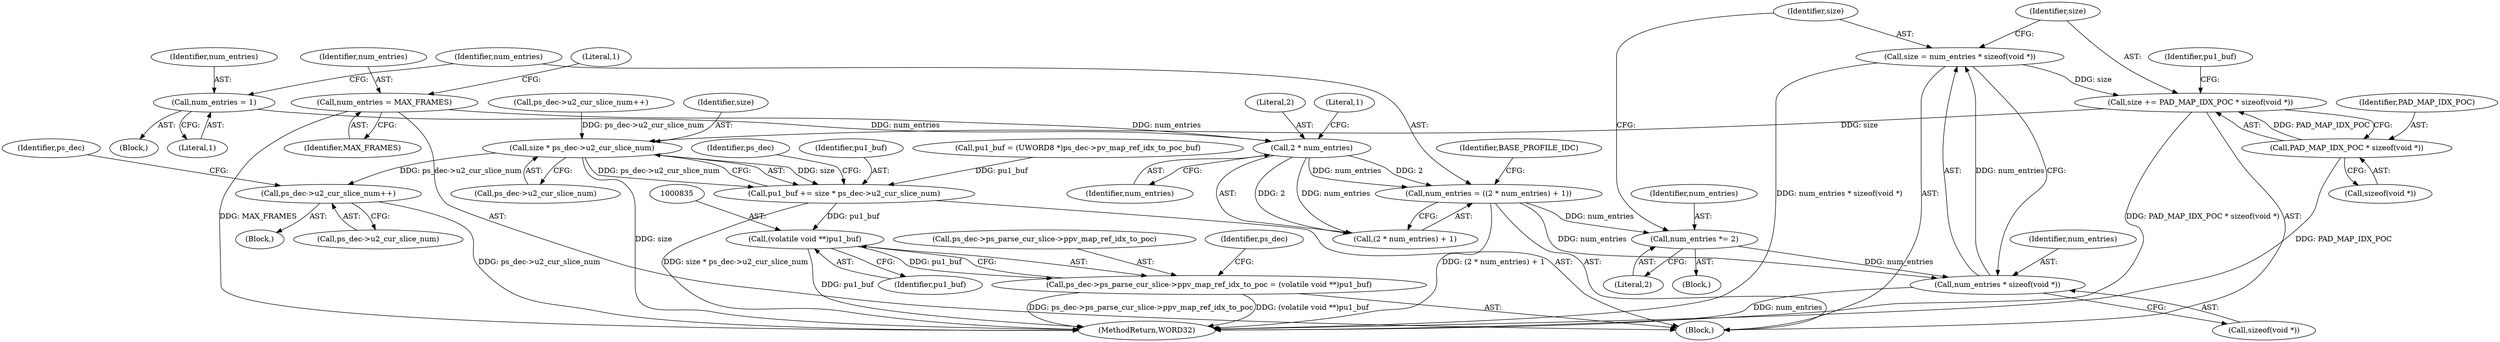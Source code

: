 digraph "0_Android_e629194c62a9a129ce378e08cb1059a8a53f1795_0@API" {
"1000808" [label="(Call,size += PAD_MAP_IDX_POC * sizeof(void *))"];
"1000810" [label="(Call,PAD_MAP_IDX_POC * sizeof(void *))"];
"1000802" [label="(Call,size = num_entries * sizeof(void *))"];
"1000804" [label="(Call,num_entries * sizeof(void *))"];
"1000799" [label="(Call,num_entries *= 2)"];
"1000783" [label="(Call,num_entries = ((2 * num_entries) + 1))"];
"1000786" [label="(Call,2 * num_entries)"];
"1000780" [label="(Call,num_entries = 1)"];
"1000762" [label="(Call,num_entries = MAX_FRAMES)"];
"1000823" [label="(Call,size * ps_dec->u2_cur_slice_num)"];
"1000821" [label="(Call,pu1_buf += size * ps_dec->u2_cur_slice_num)"];
"1000834" [label="(Call,(volatile void **)pu1_buf)"];
"1000828" [label="(Call,ps_dec->ps_parse_cur_slice->ppv_map_ref_idx_to_poc = (volatile void **)pu1_buf)"];
"1001310" [label="(Call,ps_dec->u2_cur_slice_num++)"];
"1000815" [label="(Identifier,pu1_buf)"];
"1000836" [label="(Identifier,pu1_buf)"];
"1000784" [label="(Identifier,num_entries)"];
"1000808" [label="(Call,size += PAD_MAP_IDX_POC * sizeof(void *))"];
"1000805" [label="(Identifier,num_entries)"];
"1000786" [label="(Call,2 * num_entries)"];
"1000785" [label="(Call,(2 * num_entries) + 1)"];
"1000781" [label="(Identifier,num_entries)"];
"1000783" [label="(Call,num_entries = ((2 * num_entries) + 1))"];
"1000831" [label="(Identifier,ps_dec)"];
"1000137" [label="(Block,)"];
"1001311" [label="(Call,ps_dec->u2_cur_slice_num)"];
"1000810" [label="(Call,PAD_MAP_IDX_POC * sizeof(void *))"];
"1000764" [label="(Identifier,MAX_FRAMES)"];
"1000792" [label="(Identifier,BASE_PROFILE_IDC)"];
"1000802" [label="(Call,size = num_entries * sizeof(void *))"];
"1000806" [label="(Call,sizeof(void *))"];
"1000798" [label="(Block,)"];
"1000779" [label="(Block,)"];
"1000823" [label="(Call,size * ps_dec->u2_cur_slice_num)"];
"1000825" [label="(Call,ps_dec->u2_cur_slice_num)"];
"1000812" [label="(Call,sizeof(void *))"];
"1000811" [label="(Identifier,PAD_MAP_IDX_POC)"];
"1000828" [label="(Call,ps_dec->ps_parse_cur_slice->ppv_map_ref_idx_to_poc = (volatile void **)pu1_buf)"];
"1000788" [label="(Identifier,num_entries)"];
"1000824" [label="(Identifier,size)"];
"1000821" [label="(Call,pu1_buf += size * ps_dec->u2_cur_slice_num)"];
"1000758" [label="(Block,)"];
"1000768" [label="(Literal,1)"];
"1001310" [label="(Call,ps_dec->u2_cur_slice_num++)"];
"1000804" [label="(Call,num_entries * sizeof(void *))"];
"1000803" [label="(Identifier,size)"];
"1001358" [label="(MethodReturn,WORD32)"];
"1000763" [label="(Identifier,num_entries)"];
"1000762" [label="(Call,num_entries = MAX_FRAMES)"];
"1000809" [label="(Identifier,size)"];
"1000822" [label="(Identifier,pu1_buf)"];
"1000814" [label="(Call,pu1_buf = (UWORD8 *)ps_dec->pv_map_ref_idx_to_poc_buf)"];
"1001317" [label="(Identifier,ps_dec)"];
"1000782" [label="(Literal,1)"];
"1000834" [label="(Call,(volatile void **)pu1_buf)"];
"1000780" [label="(Call,num_entries = 1)"];
"1000840" [label="(Identifier,ps_dec)"];
"1000801" [label="(Literal,2)"];
"1000829" [label="(Call,ps_dec->ps_parse_cur_slice->ppv_map_ref_idx_to_poc)"];
"1000787" [label="(Literal,2)"];
"1000799" [label="(Call,num_entries *= 2)"];
"1000723" [label="(Call,ps_dec->u2_cur_slice_num++)"];
"1000800" [label="(Identifier,num_entries)"];
"1000789" [label="(Literal,1)"];
"1000808" -> "1000758"  [label="AST: "];
"1000808" -> "1000810"  [label="CFG: "];
"1000809" -> "1000808"  [label="AST: "];
"1000810" -> "1000808"  [label="AST: "];
"1000815" -> "1000808"  [label="CFG: "];
"1000808" -> "1001358"  [label="DDG: PAD_MAP_IDX_POC * sizeof(void *)"];
"1000810" -> "1000808"  [label="DDG: PAD_MAP_IDX_POC"];
"1000802" -> "1000808"  [label="DDG: size"];
"1000808" -> "1000823"  [label="DDG: size"];
"1000810" -> "1000812"  [label="CFG: "];
"1000811" -> "1000810"  [label="AST: "];
"1000812" -> "1000810"  [label="AST: "];
"1000810" -> "1001358"  [label="DDG: PAD_MAP_IDX_POC"];
"1000802" -> "1000758"  [label="AST: "];
"1000802" -> "1000804"  [label="CFG: "];
"1000803" -> "1000802"  [label="AST: "];
"1000804" -> "1000802"  [label="AST: "];
"1000809" -> "1000802"  [label="CFG: "];
"1000802" -> "1001358"  [label="DDG: num_entries * sizeof(void *)"];
"1000804" -> "1000802"  [label="DDG: num_entries"];
"1000804" -> "1000806"  [label="CFG: "];
"1000805" -> "1000804"  [label="AST: "];
"1000806" -> "1000804"  [label="AST: "];
"1000804" -> "1001358"  [label="DDG: num_entries"];
"1000799" -> "1000804"  [label="DDG: num_entries"];
"1000783" -> "1000804"  [label="DDG: num_entries"];
"1000799" -> "1000798"  [label="AST: "];
"1000799" -> "1000801"  [label="CFG: "];
"1000800" -> "1000799"  [label="AST: "];
"1000801" -> "1000799"  [label="AST: "];
"1000803" -> "1000799"  [label="CFG: "];
"1000783" -> "1000799"  [label="DDG: num_entries"];
"1000783" -> "1000758"  [label="AST: "];
"1000783" -> "1000785"  [label="CFG: "];
"1000784" -> "1000783"  [label="AST: "];
"1000785" -> "1000783"  [label="AST: "];
"1000792" -> "1000783"  [label="CFG: "];
"1000783" -> "1001358"  [label="DDG: (2 * num_entries) + 1"];
"1000786" -> "1000783"  [label="DDG: 2"];
"1000786" -> "1000783"  [label="DDG: num_entries"];
"1000786" -> "1000785"  [label="AST: "];
"1000786" -> "1000788"  [label="CFG: "];
"1000787" -> "1000786"  [label="AST: "];
"1000788" -> "1000786"  [label="AST: "];
"1000789" -> "1000786"  [label="CFG: "];
"1000786" -> "1000785"  [label="DDG: 2"];
"1000786" -> "1000785"  [label="DDG: num_entries"];
"1000780" -> "1000786"  [label="DDG: num_entries"];
"1000762" -> "1000786"  [label="DDG: num_entries"];
"1000780" -> "1000779"  [label="AST: "];
"1000780" -> "1000782"  [label="CFG: "];
"1000781" -> "1000780"  [label="AST: "];
"1000782" -> "1000780"  [label="AST: "];
"1000784" -> "1000780"  [label="CFG: "];
"1000762" -> "1000758"  [label="AST: "];
"1000762" -> "1000764"  [label="CFG: "];
"1000763" -> "1000762"  [label="AST: "];
"1000764" -> "1000762"  [label="AST: "];
"1000768" -> "1000762"  [label="CFG: "];
"1000762" -> "1001358"  [label="DDG: MAX_FRAMES"];
"1000823" -> "1000821"  [label="AST: "];
"1000823" -> "1000825"  [label="CFG: "];
"1000824" -> "1000823"  [label="AST: "];
"1000825" -> "1000823"  [label="AST: "];
"1000821" -> "1000823"  [label="CFG: "];
"1000823" -> "1001358"  [label="DDG: size"];
"1000823" -> "1000821"  [label="DDG: size"];
"1000823" -> "1000821"  [label="DDG: ps_dec->u2_cur_slice_num"];
"1000723" -> "1000823"  [label="DDG: ps_dec->u2_cur_slice_num"];
"1000823" -> "1001310"  [label="DDG: ps_dec->u2_cur_slice_num"];
"1000821" -> "1000758"  [label="AST: "];
"1000822" -> "1000821"  [label="AST: "];
"1000831" -> "1000821"  [label="CFG: "];
"1000821" -> "1001358"  [label="DDG: size * ps_dec->u2_cur_slice_num"];
"1000814" -> "1000821"  [label="DDG: pu1_buf"];
"1000821" -> "1000834"  [label="DDG: pu1_buf"];
"1000834" -> "1000828"  [label="AST: "];
"1000834" -> "1000836"  [label="CFG: "];
"1000835" -> "1000834"  [label="AST: "];
"1000836" -> "1000834"  [label="AST: "];
"1000828" -> "1000834"  [label="CFG: "];
"1000834" -> "1001358"  [label="DDG: pu1_buf"];
"1000834" -> "1000828"  [label="DDG: pu1_buf"];
"1000828" -> "1000758"  [label="AST: "];
"1000829" -> "1000828"  [label="AST: "];
"1000840" -> "1000828"  [label="CFG: "];
"1000828" -> "1001358"  [label="DDG: ps_dec->ps_parse_cur_slice->ppv_map_ref_idx_to_poc"];
"1000828" -> "1001358"  [label="DDG: (volatile void **)pu1_buf"];
"1001310" -> "1000137"  [label="AST: "];
"1001310" -> "1001311"  [label="CFG: "];
"1001311" -> "1001310"  [label="AST: "];
"1001317" -> "1001310"  [label="CFG: "];
"1001310" -> "1001358"  [label="DDG: ps_dec->u2_cur_slice_num"];
}
